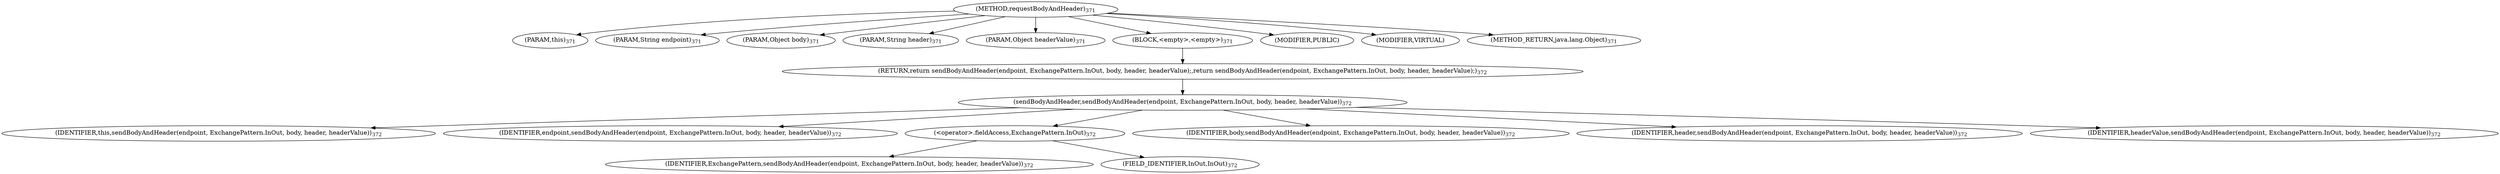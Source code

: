 digraph "requestBodyAndHeader" {  
"589" [label = <(METHOD,requestBodyAndHeader)<SUB>371</SUB>> ]
"66" [label = <(PARAM,this)<SUB>371</SUB>> ]
"590" [label = <(PARAM,String endpoint)<SUB>371</SUB>> ]
"591" [label = <(PARAM,Object body)<SUB>371</SUB>> ]
"592" [label = <(PARAM,String header)<SUB>371</SUB>> ]
"593" [label = <(PARAM,Object headerValue)<SUB>371</SUB>> ]
"594" [label = <(BLOCK,&lt;empty&gt;,&lt;empty&gt;)<SUB>371</SUB>> ]
"595" [label = <(RETURN,return sendBodyAndHeader(endpoint, ExchangePattern.InOut, body, header, headerValue);,return sendBodyAndHeader(endpoint, ExchangePattern.InOut, body, header, headerValue);)<SUB>372</SUB>> ]
"596" [label = <(sendBodyAndHeader,sendBodyAndHeader(endpoint, ExchangePattern.InOut, body, header, headerValue))<SUB>372</SUB>> ]
"65" [label = <(IDENTIFIER,this,sendBodyAndHeader(endpoint, ExchangePattern.InOut, body, header, headerValue))<SUB>372</SUB>> ]
"597" [label = <(IDENTIFIER,endpoint,sendBodyAndHeader(endpoint, ExchangePattern.InOut, body, header, headerValue))<SUB>372</SUB>> ]
"598" [label = <(&lt;operator&gt;.fieldAccess,ExchangePattern.InOut)<SUB>372</SUB>> ]
"599" [label = <(IDENTIFIER,ExchangePattern,sendBodyAndHeader(endpoint, ExchangePattern.InOut, body, header, headerValue))<SUB>372</SUB>> ]
"600" [label = <(FIELD_IDENTIFIER,InOut,InOut)<SUB>372</SUB>> ]
"601" [label = <(IDENTIFIER,body,sendBodyAndHeader(endpoint, ExchangePattern.InOut, body, header, headerValue))<SUB>372</SUB>> ]
"602" [label = <(IDENTIFIER,header,sendBodyAndHeader(endpoint, ExchangePattern.InOut, body, header, headerValue))<SUB>372</SUB>> ]
"603" [label = <(IDENTIFIER,headerValue,sendBodyAndHeader(endpoint, ExchangePattern.InOut, body, header, headerValue))<SUB>372</SUB>> ]
"604" [label = <(MODIFIER,PUBLIC)> ]
"605" [label = <(MODIFIER,VIRTUAL)> ]
"606" [label = <(METHOD_RETURN,java.lang.Object)<SUB>371</SUB>> ]
  "589" -> "66" 
  "589" -> "590" 
  "589" -> "591" 
  "589" -> "592" 
  "589" -> "593" 
  "589" -> "594" 
  "589" -> "604" 
  "589" -> "605" 
  "589" -> "606" 
  "594" -> "595" 
  "595" -> "596" 
  "596" -> "65" 
  "596" -> "597" 
  "596" -> "598" 
  "596" -> "601" 
  "596" -> "602" 
  "596" -> "603" 
  "598" -> "599" 
  "598" -> "600" 
}
